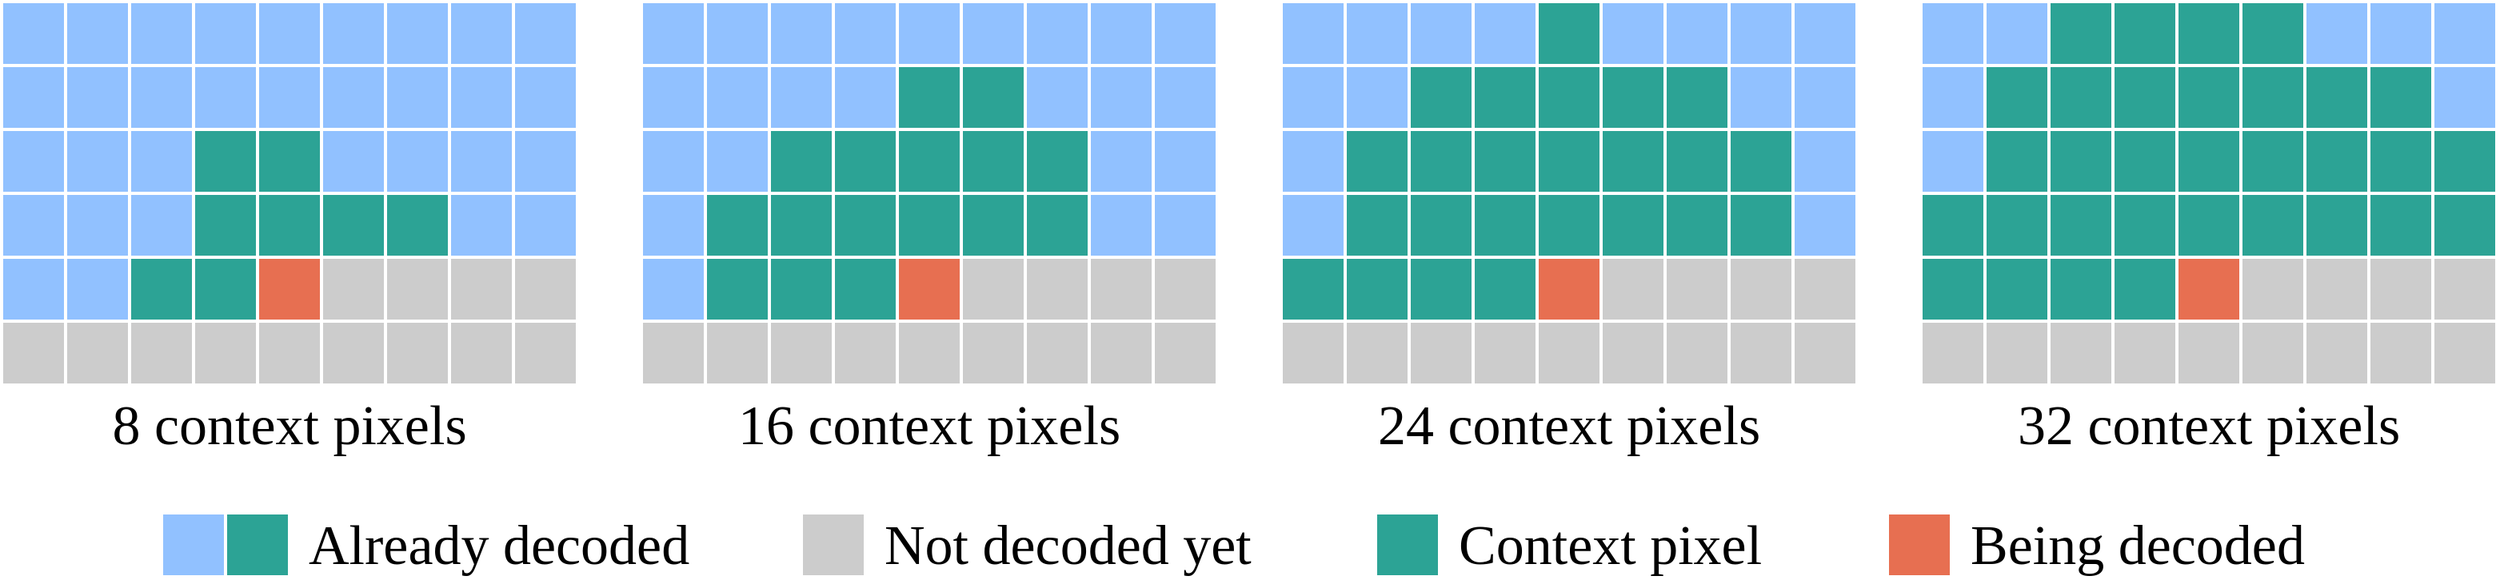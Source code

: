 <mxfile version="22.1.16" type="device">
  <diagram name="Page-1" id="UEZZuyesuc4-tGxujjOX">
    <mxGraphModel dx="2565" dy="1718" grid="1" gridSize="10" guides="1" tooltips="1" connect="1" arrows="1" fold="1" page="1" pageScale="1" pageWidth="827" pageHeight="1169" math="1" shadow="0">
      <root>
        <mxCell id="0" />
        <mxCell id="1" parent="0" />
        <mxCell id="WittVWpWR6wsNWBmQSTq-1" value="" style="rounded=0;whiteSpace=wrap;html=1;fillColor=#91C1FF;strokeColor=#FFFFFF;strokeWidth=2;" vertex="1" parent="1">
          <mxGeometry x="360" y="280" width="40" height="40" as="geometry" />
        </mxCell>
        <mxCell id="WittVWpWR6wsNWBmQSTq-3" value="" style="rounded=0;whiteSpace=wrap;html=1;fillColor=#91C1FF;strokeColor=#FFFFFF;strokeWidth=2;" vertex="1" parent="1">
          <mxGeometry x="400" y="280" width="40" height="40" as="geometry" />
        </mxCell>
        <mxCell id="WittVWpWR6wsNWBmQSTq-4" value="" style="rounded=0;whiteSpace=wrap;html=1;fillColor=#91C1FF;strokeColor=#FFFFFF;strokeWidth=2;" vertex="1" parent="1">
          <mxGeometry x="440" y="280" width="40" height="40" as="geometry" />
        </mxCell>
        <mxCell id="WittVWpWR6wsNWBmQSTq-5" value="" style="rounded=0;whiteSpace=wrap;html=1;fillColor=#91C1FF;strokeColor=#FFFFFF;strokeWidth=2;" vertex="1" parent="1">
          <mxGeometry x="480" y="280" width="40" height="40" as="geometry" />
        </mxCell>
        <mxCell id="WittVWpWR6wsNWBmQSTq-6" value="" style="rounded=0;whiteSpace=wrap;html=1;fillColor=#91C1FF;strokeColor=#FFFFFF;strokeWidth=2;" vertex="1" parent="1">
          <mxGeometry x="520" y="280" width="40" height="40" as="geometry" />
        </mxCell>
        <mxCell id="WittVWpWR6wsNWBmQSTq-7" value="" style="rounded=0;whiteSpace=wrap;html=1;fillColor=#91C1FF;strokeColor=#FFFFFF;strokeWidth=2;" vertex="1" parent="1">
          <mxGeometry x="560" y="280" width="40" height="40" as="geometry" />
        </mxCell>
        <mxCell id="WittVWpWR6wsNWBmQSTq-8" value="" style="rounded=0;whiteSpace=wrap;html=1;fillColor=#91C1FF;strokeColor=#FFFFFF;strokeWidth=2;" vertex="1" parent="1">
          <mxGeometry x="600" y="280" width="40" height="40" as="geometry" />
        </mxCell>
        <mxCell id="WittVWpWR6wsNWBmQSTq-9" value="" style="rounded=0;whiteSpace=wrap;html=1;fillColor=#91C1FF;strokeColor=#FFFFFF;strokeWidth=2;" vertex="1" parent="1">
          <mxGeometry x="640" y="280" width="40" height="40" as="geometry" />
        </mxCell>
        <mxCell id="WittVWpWR6wsNWBmQSTq-10" value="" style="rounded=0;whiteSpace=wrap;html=1;fillColor=#91C1FF;strokeColor=#FFFFFF;strokeWidth=2;" vertex="1" parent="1">
          <mxGeometry x="680" y="280" width="40" height="40" as="geometry" />
        </mxCell>
        <mxCell id="WittVWpWR6wsNWBmQSTq-11" value="" style="rounded=0;whiteSpace=wrap;html=1;fillColor=#91C1FF;strokeColor=#FFFFFF;strokeWidth=2;" vertex="1" parent="1">
          <mxGeometry x="360" y="320" width="40" height="40" as="geometry" />
        </mxCell>
        <mxCell id="WittVWpWR6wsNWBmQSTq-12" value="" style="rounded=0;whiteSpace=wrap;html=1;fillColor=#91C1FF;strokeColor=#FFFFFF;strokeWidth=2;" vertex="1" parent="1">
          <mxGeometry x="400" y="320" width="40" height="40" as="geometry" />
        </mxCell>
        <mxCell id="WittVWpWR6wsNWBmQSTq-13" value="" style="rounded=0;whiteSpace=wrap;html=1;fillColor=#91C1FF;strokeColor=#FFFFFF;strokeWidth=2;" vertex="1" parent="1">
          <mxGeometry x="440" y="320" width="40" height="40" as="geometry" />
        </mxCell>
        <mxCell id="WittVWpWR6wsNWBmQSTq-14" value="" style="rounded=0;whiteSpace=wrap;html=1;fillColor=#91C1FF;strokeColor=#FFFFFF;strokeWidth=2;" vertex="1" parent="1">
          <mxGeometry x="480" y="320" width="40" height="40" as="geometry" />
        </mxCell>
        <mxCell id="WittVWpWR6wsNWBmQSTq-15" value="" style="rounded=0;whiteSpace=wrap;html=1;fillColor=#91C1FF;strokeColor=#FFFFFF;strokeWidth=2;" vertex="1" parent="1">
          <mxGeometry x="520" y="320" width="40" height="40" as="geometry" />
        </mxCell>
        <mxCell id="WittVWpWR6wsNWBmQSTq-16" value="" style="rounded=0;whiteSpace=wrap;html=1;fillColor=#91C1FF;strokeColor=#FFFFFF;strokeWidth=2;" vertex="1" parent="1">
          <mxGeometry x="560" y="320" width="40" height="40" as="geometry" />
        </mxCell>
        <mxCell id="WittVWpWR6wsNWBmQSTq-17" value="" style="rounded=0;whiteSpace=wrap;html=1;fillColor=#91C1FF;strokeColor=#FFFFFF;strokeWidth=2;" vertex="1" parent="1">
          <mxGeometry x="600" y="320" width="40" height="40" as="geometry" />
        </mxCell>
        <mxCell id="WittVWpWR6wsNWBmQSTq-18" value="" style="rounded=0;whiteSpace=wrap;html=1;fillColor=#91C1FF;strokeColor=#FFFFFF;strokeWidth=2;" vertex="1" parent="1">
          <mxGeometry x="640" y="320" width="40" height="40" as="geometry" />
        </mxCell>
        <mxCell id="WittVWpWR6wsNWBmQSTq-19" value="" style="rounded=0;whiteSpace=wrap;html=1;fillColor=#91C1FF;strokeColor=#FFFFFF;strokeWidth=2;" vertex="1" parent="1">
          <mxGeometry x="680" y="320" width="40" height="40" as="geometry" />
        </mxCell>
        <mxCell id="WittVWpWR6wsNWBmQSTq-20" value="" style="rounded=0;whiteSpace=wrap;html=1;fillColor=#91C1FF;strokeColor=#FFFFFF;strokeWidth=2;" vertex="1" parent="1">
          <mxGeometry x="360" y="360" width="40" height="40" as="geometry" />
        </mxCell>
        <mxCell id="WittVWpWR6wsNWBmQSTq-21" value="" style="rounded=0;whiteSpace=wrap;html=1;fillColor=#91C1FF;strokeColor=#FFFFFF;strokeWidth=2;" vertex="1" parent="1">
          <mxGeometry x="400" y="360" width="40" height="40" as="geometry" />
        </mxCell>
        <mxCell id="WittVWpWR6wsNWBmQSTq-22" value="" style="rounded=0;whiteSpace=wrap;html=1;fillColor=#91C1FF;strokeColor=#FFFFFF;strokeWidth=2;" vertex="1" parent="1">
          <mxGeometry x="440" y="360" width="40" height="40" as="geometry" />
        </mxCell>
        <mxCell id="WittVWpWR6wsNWBmQSTq-23" value="" style="rounded=0;whiteSpace=wrap;html=1;fillColor=#2CA395;strokeColor=#FFFFFF;strokeWidth=2;" vertex="1" parent="1">
          <mxGeometry x="480" y="360" width="40" height="40" as="geometry" />
        </mxCell>
        <mxCell id="WittVWpWR6wsNWBmQSTq-24" value="" style="rounded=0;whiteSpace=wrap;html=1;fillColor=#2CA395;strokeColor=#FFFFFF;strokeWidth=2;" vertex="1" parent="1">
          <mxGeometry x="520" y="360" width="40" height="40" as="geometry" />
        </mxCell>
        <mxCell id="WittVWpWR6wsNWBmQSTq-25" value="" style="rounded=0;whiteSpace=wrap;html=1;fillColor=#91C1FF;strokeColor=#FFFFFF;strokeWidth=2;" vertex="1" parent="1">
          <mxGeometry x="560" y="360" width="40" height="40" as="geometry" />
        </mxCell>
        <mxCell id="WittVWpWR6wsNWBmQSTq-26" value="" style="rounded=0;whiteSpace=wrap;html=1;fillColor=#91C1FF;strokeColor=#FFFFFF;strokeWidth=2;" vertex="1" parent="1">
          <mxGeometry x="600" y="360" width="40" height="40" as="geometry" />
        </mxCell>
        <mxCell id="WittVWpWR6wsNWBmQSTq-27" value="" style="rounded=0;whiteSpace=wrap;html=1;fillColor=#91C1FF;strokeColor=#FFFFFF;strokeWidth=2;" vertex="1" parent="1">
          <mxGeometry x="640" y="360" width="40" height="40" as="geometry" />
        </mxCell>
        <mxCell id="WittVWpWR6wsNWBmQSTq-28" value="" style="rounded=0;whiteSpace=wrap;html=1;fillColor=#91C1FF;strokeColor=#FFFFFF;strokeWidth=2;" vertex="1" parent="1">
          <mxGeometry x="680" y="360" width="40" height="40" as="geometry" />
        </mxCell>
        <mxCell id="WittVWpWR6wsNWBmQSTq-29" value="" style="rounded=0;whiteSpace=wrap;html=1;fillColor=#91C1FF;strokeColor=#FFFFFF;strokeWidth=2;" vertex="1" parent="1">
          <mxGeometry x="360" y="400" width="40" height="40" as="geometry" />
        </mxCell>
        <mxCell id="WittVWpWR6wsNWBmQSTq-30" value="" style="rounded=0;whiteSpace=wrap;html=1;fillColor=#91C1FF;strokeColor=#FFFFFF;strokeWidth=2;" vertex="1" parent="1">
          <mxGeometry x="400" y="400" width="40" height="40" as="geometry" />
        </mxCell>
        <mxCell id="WittVWpWR6wsNWBmQSTq-31" value="" style="rounded=0;whiteSpace=wrap;html=1;fillColor=#91C1FF;strokeColor=#FFFFFF;strokeWidth=2;" vertex="1" parent="1">
          <mxGeometry x="440" y="400" width="40" height="40" as="geometry" />
        </mxCell>
        <mxCell id="WittVWpWR6wsNWBmQSTq-32" value="" style="rounded=0;whiteSpace=wrap;html=1;fillColor=#2CA395;strokeColor=#FFFFFF;strokeWidth=2;" vertex="1" parent="1">
          <mxGeometry x="480" y="400" width="40" height="40" as="geometry" />
        </mxCell>
        <mxCell id="WittVWpWR6wsNWBmQSTq-33" value="" style="rounded=0;whiteSpace=wrap;html=1;fillColor=#2CA395;strokeColor=#FFFFFF;strokeWidth=2;" vertex="1" parent="1">
          <mxGeometry x="520" y="400" width="40" height="40" as="geometry" />
        </mxCell>
        <mxCell id="WittVWpWR6wsNWBmQSTq-34" value="" style="rounded=0;whiteSpace=wrap;html=1;fillColor=#2CA395;strokeColor=#FFFFFF;strokeWidth=2;" vertex="1" parent="1">
          <mxGeometry x="560" y="400" width="40" height="40" as="geometry" />
        </mxCell>
        <mxCell id="WittVWpWR6wsNWBmQSTq-35" value="" style="rounded=0;whiteSpace=wrap;html=1;fillColor=#2CA395;strokeColor=#FFFFFF;strokeWidth=2;" vertex="1" parent="1">
          <mxGeometry x="600" y="400" width="40" height="40" as="geometry" />
        </mxCell>
        <mxCell id="WittVWpWR6wsNWBmQSTq-36" value="" style="rounded=0;whiteSpace=wrap;html=1;fillColor=#91C1FF;strokeColor=#FFFFFF;strokeWidth=2;" vertex="1" parent="1">
          <mxGeometry x="640" y="400" width="40" height="40" as="geometry" />
        </mxCell>
        <mxCell id="WittVWpWR6wsNWBmQSTq-37" value="" style="rounded=0;whiteSpace=wrap;html=1;fillColor=#91C1FF;strokeColor=#FFFFFF;strokeWidth=2;" vertex="1" parent="1">
          <mxGeometry x="680" y="400" width="40" height="40" as="geometry" />
        </mxCell>
        <mxCell id="WittVWpWR6wsNWBmQSTq-38" value="" style="rounded=0;whiteSpace=wrap;html=1;fillColor=#91C1FF;strokeColor=#FFFFFF;strokeWidth=2;" vertex="1" parent="1">
          <mxGeometry x="360" y="440" width="40" height="40" as="geometry" />
        </mxCell>
        <mxCell id="WittVWpWR6wsNWBmQSTq-39" value="" style="rounded=0;whiteSpace=wrap;html=1;fillColor=#91C1FF;strokeColor=#FFFFFF;strokeWidth=2;" vertex="1" parent="1">
          <mxGeometry x="400" y="440" width="40" height="40" as="geometry" />
        </mxCell>
        <mxCell id="WittVWpWR6wsNWBmQSTq-40" value="" style="rounded=0;whiteSpace=wrap;html=1;fillColor=#2CA395;strokeColor=#FFFFFF;strokeWidth=2;" vertex="1" parent="1">
          <mxGeometry x="440" y="440" width="40" height="40" as="geometry" />
        </mxCell>
        <mxCell id="WittVWpWR6wsNWBmQSTq-41" value="" style="rounded=0;whiteSpace=wrap;html=1;fillColor=#2CA395;strokeColor=#FFFFFF;strokeWidth=2;" vertex="1" parent="1">
          <mxGeometry x="480" y="440" width="40" height="40" as="geometry" />
        </mxCell>
        <mxCell id="WittVWpWR6wsNWBmQSTq-42" value="" style="rounded=0;whiteSpace=wrap;html=1;fillColor=#E76F51;strokeColor=#FFFFFF;strokeWidth=2;" vertex="1" parent="1">
          <mxGeometry x="520" y="440" width="40" height="40" as="geometry" />
        </mxCell>
        <mxCell id="WittVWpWR6wsNWBmQSTq-43" value="" style="rounded=0;whiteSpace=wrap;html=1;fillColor=#CCCCCC;strokeColor=#FFFFFF;strokeWidth=2;" vertex="1" parent="1">
          <mxGeometry x="560" y="440" width="40" height="40" as="geometry" />
        </mxCell>
        <mxCell id="WittVWpWR6wsNWBmQSTq-44" value="" style="rounded=0;whiteSpace=wrap;html=1;fillColor=#CCCCCC;strokeColor=#FFFFFF;strokeWidth=2;" vertex="1" parent="1">
          <mxGeometry x="600" y="440" width="40" height="40" as="geometry" />
        </mxCell>
        <mxCell id="WittVWpWR6wsNWBmQSTq-45" value="" style="rounded=0;whiteSpace=wrap;html=1;fillColor=#CCCCCC;strokeColor=#FFFFFF;strokeWidth=2;" vertex="1" parent="1">
          <mxGeometry x="640" y="440" width="40" height="40" as="geometry" />
        </mxCell>
        <mxCell id="WittVWpWR6wsNWBmQSTq-46" value="" style="rounded=0;whiteSpace=wrap;html=1;fillColor=#CCCCCC;strokeColor=#FFFFFF;strokeWidth=2;" vertex="1" parent="1">
          <mxGeometry x="680" y="440" width="40" height="40" as="geometry" />
        </mxCell>
        <mxCell id="WittVWpWR6wsNWBmQSTq-47" value="" style="rounded=0;whiteSpace=wrap;html=1;fillColor=#CCCCCC;strokeColor=#FFFFFF;strokeWidth=2;" vertex="1" parent="1">
          <mxGeometry x="360" y="480" width="40" height="40" as="geometry" />
        </mxCell>
        <mxCell id="WittVWpWR6wsNWBmQSTq-48" value="" style="rounded=0;whiteSpace=wrap;html=1;fillColor=#CCCCCC;strokeColor=#FFFFFF;strokeWidth=2;" vertex="1" parent="1">
          <mxGeometry x="400" y="480" width="40" height="40" as="geometry" />
        </mxCell>
        <mxCell id="WittVWpWR6wsNWBmQSTq-49" value="" style="rounded=0;whiteSpace=wrap;html=1;fillColor=#CCCCCC;strokeColor=#FFFFFF;strokeWidth=2;" vertex="1" parent="1">
          <mxGeometry x="440" y="480" width="40" height="40" as="geometry" />
        </mxCell>
        <mxCell id="WittVWpWR6wsNWBmQSTq-50" value="" style="rounded=0;whiteSpace=wrap;html=1;fillColor=#CCCCCC;strokeColor=#FFFFFF;strokeWidth=2;" vertex="1" parent="1">
          <mxGeometry x="480" y="480" width="40" height="40" as="geometry" />
        </mxCell>
        <mxCell id="WittVWpWR6wsNWBmQSTq-51" value="" style="rounded=0;whiteSpace=wrap;html=1;fillColor=#CCCCCC;strokeColor=#FFFFFF;strokeWidth=2;" vertex="1" parent="1">
          <mxGeometry x="520" y="480" width="40" height="40" as="geometry" />
        </mxCell>
        <mxCell id="WittVWpWR6wsNWBmQSTq-52" value="" style="rounded=0;whiteSpace=wrap;html=1;fillColor=#CCCCCC;strokeColor=#FFFFFF;strokeWidth=2;" vertex="1" parent="1">
          <mxGeometry x="560" y="480" width="40" height="40" as="geometry" />
        </mxCell>
        <mxCell id="WittVWpWR6wsNWBmQSTq-53" value="" style="rounded=0;whiteSpace=wrap;html=1;fillColor=#CCCCCC;strokeColor=#FFFFFF;strokeWidth=2;" vertex="1" parent="1">
          <mxGeometry x="600" y="480" width="40" height="40" as="geometry" />
        </mxCell>
        <mxCell id="WittVWpWR6wsNWBmQSTq-54" value="" style="rounded=0;whiteSpace=wrap;html=1;fillColor=#CCCCCC;strokeColor=#FFFFFF;strokeWidth=2;" vertex="1" parent="1">
          <mxGeometry x="640" y="480" width="40" height="40" as="geometry" />
        </mxCell>
        <mxCell id="WittVWpWR6wsNWBmQSTq-55" value="" style="rounded=0;whiteSpace=wrap;html=1;fillColor=#CCCCCC;strokeColor=#FFFFFF;strokeWidth=2;" vertex="1" parent="1">
          <mxGeometry x="680" y="480" width="40" height="40" as="geometry" />
        </mxCell>
        <mxCell id="WittVWpWR6wsNWBmQSTq-83" value="" style="rounded=0;whiteSpace=wrap;html=1;fillColor=#91C1FF;strokeColor=#FFFFFF;strokeWidth=2;" vertex="1" parent="1">
          <mxGeometry x="760" y="280" width="40" height="40" as="geometry" />
        </mxCell>
        <mxCell id="WittVWpWR6wsNWBmQSTq-84" value="" style="rounded=0;whiteSpace=wrap;html=1;fillColor=#91C1FF;strokeColor=#FFFFFF;strokeWidth=2;" vertex="1" parent="1">
          <mxGeometry x="800" y="280" width="40" height="40" as="geometry" />
        </mxCell>
        <mxCell id="WittVWpWR6wsNWBmQSTq-85" value="" style="rounded=0;whiteSpace=wrap;html=1;fillColor=#91C1FF;strokeColor=#FFFFFF;strokeWidth=2;" vertex="1" parent="1">
          <mxGeometry x="840" y="280" width="40" height="40" as="geometry" />
        </mxCell>
        <mxCell id="WittVWpWR6wsNWBmQSTq-86" value="" style="rounded=0;whiteSpace=wrap;html=1;fillColor=#91C1FF;strokeColor=#FFFFFF;strokeWidth=2;" vertex="1" parent="1">
          <mxGeometry x="880" y="280" width="40" height="40" as="geometry" />
        </mxCell>
        <mxCell id="WittVWpWR6wsNWBmQSTq-87" value="" style="rounded=0;whiteSpace=wrap;html=1;fillColor=#91C1FF;strokeColor=#FFFFFF;strokeWidth=2;" vertex="1" parent="1">
          <mxGeometry x="920" y="280" width="40" height="40" as="geometry" />
        </mxCell>
        <mxCell id="WittVWpWR6wsNWBmQSTq-88" value="" style="rounded=0;whiteSpace=wrap;html=1;fillColor=#91C1FF;strokeColor=#FFFFFF;strokeWidth=2;" vertex="1" parent="1">
          <mxGeometry x="960" y="280" width="40" height="40" as="geometry" />
        </mxCell>
        <mxCell id="WittVWpWR6wsNWBmQSTq-89" value="" style="rounded=0;whiteSpace=wrap;html=1;fillColor=#91C1FF;strokeColor=#FFFFFF;strokeWidth=2;" vertex="1" parent="1">
          <mxGeometry x="1000" y="280" width="40" height="40" as="geometry" />
        </mxCell>
        <mxCell id="WittVWpWR6wsNWBmQSTq-90" value="" style="rounded=0;whiteSpace=wrap;html=1;fillColor=#91C1FF;strokeColor=#FFFFFF;strokeWidth=2;" vertex="1" parent="1">
          <mxGeometry x="1040" y="280" width="40" height="40" as="geometry" />
        </mxCell>
        <mxCell id="WittVWpWR6wsNWBmQSTq-91" value="" style="rounded=0;whiteSpace=wrap;html=1;fillColor=#91C1FF;strokeColor=#FFFFFF;strokeWidth=2;" vertex="1" parent="1">
          <mxGeometry x="1080" y="280" width="40" height="40" as="geometry" />
        </mxCell>
        <mxCell id="WittVWpWR6wsNWBmQSTq-92" value="" style="rounded=0;whiteSpace=wrap;html=1;fillColor=#91C1FF;strokeColor=#FFFFFF;strokeWidth=2;" vertex="1" parent="1">
          <mxGeometry x="760" y="320" width="40" height="40" as="geometry" />
        </mxCell>
        <mxCell id="WittVWpWR6wsNWBmQSTq-93" value="" style="rounded=0;whiteSpace=wrap;html=1;fillColor=#91C1FF;strokeColor=#FFFFFF;strokeWidth=2;" vertex="1" parent="1">
          <mxGeometry x="800" y="320" width="40" height="40" as="geometry" />
        </mxCell>
        <mxCell id="WittVWpWR6wsNWBmQSTq-94" value="" style="rounded=0;whiteSpace=wrap;html=1;fillColor=#91C1FF;strokeColor=#FFFFFF;strokeWidth=2;" vertex="1" parent="1">
          <mxGeometry x="840" y="320" width="40" height="40" as="geometry" />
        </mxCell>
        <mxCell id="WittVWpWR6wsNWBmQSTq-95" value="" style="rounded=0;whiteSpace=wrap;html=1;fillColor=#91C1FF;strokeColor=#FFFFFF;strokeWidth=2;" vertex="1" parent="1">
          <mxGeometry x="880" y="320" width="40" height="40" as="geometry" />
        </mxCell>
        <mxCell id="WittVWpWR6wsNWBmQSTq-96" value="" style="rounded=0;whiteSpace=wrap;html=1;fillColor=#2CA395;strokeColor=#FFFFFF;strokeWidth=2;" vertex="1" parent="1">
          <mxGeometry x="920" y="320" width="40" height="40" as="geometry" />
        </mxCell>
        <mxCell id="WittVWpWR6wsNWBmQSTq-97" value="" style="rounded=0;whiteSpace=wrap;html=1;fillColor=#2CA395;strokeColor=#FFFFFF;strokeWidth=2;" vertex="1" parent="1">
          <mxGeometry x="960" y="320" width="40" height="40" as="geometry" />
        </mxCell>
        <mxCell id="WittVWpWR6wsNWBmQSTq-98" value="" style="rounded=0;whiteSpace=wrap;html=1;fillColor=#91C1FF;strokeColor=#FFFFFF;strokeWidth=2;" vertex="1" parent="1">
          <mxGeometry x="1000" y="320" width="40" height="40" as="geometry" />
        </mxCell>
        <mxCell id="WittVWpWR6wsNWBmQSTq-99" value="" style="rounded=0;whiteSpace=wrap;html=1;fillColor=#91C1FF;strokeColor=#FFFFFF;strokeWidth=2;" vertex="1" parent="1">
          <mxGeometry x="1040" y="320" width="40" height="40" as="geometry" />
        </mxCell>
        <mxCell id="WittVWpWR6wsNWBmQSTq-100" value="" style="rounded=0;whiteSpace=wrap;html=1;fillColor=#91C1FF;strokeColor=#FFFFFF;strokeWidth=2;" vertex="1" parent="1">
          <mxGeometry x="1080" y="320" width="40" height="40" as="geometry" />
        </mxCell>
        <mxCell id="WittVWpWR6wsNWBmQSTq-101" value="" style="rounded=0;whiteSpace=wrap;html=1;fillColor=#91C1FF;strokeColor=#FFFFFF;strokeWidth=2;" vertex="1" parent="1">
          <mxGeometry x="760" y="360" width="40" height="40" as="geometry" />
        </mxCell>
        <mxCell id="WittVWpWR6wsNWBmQSTq-102" value="" style="rounded=0;whiteSpace=wrap;html=1;fillColor=#91C1FF;strokeColor=#FFFFFF;strokeWidth=2;" vertex="1" parent="1">
          <mxGeometry x="800" y="360" width="40" height="40" as="geometry" />
        </mxCell>
        <mxCell id="WittVWpWR6wsNWBmQSTq-103" value="" style="rounded=0;whiteSpace=wrap;html=1;fillColor=#2CA395;strokeColor=#FFFFFF;strokeWidth=2;" vertex="1" parent="1">
          <mxGeometry x="840" y="360" width="40" height="40" as="geometry" />
        </mxCell>
        <mxCell id="WittVWpWR6wsNWBmQSTq-104" value="" style="rounded=0;whiteSpace=wrap;html=1;fillColor=#2CA395;strokeColor=#FFFFFF;strokeWidth=2;" vertex="1" parent="1">
          <mxGeometry x="880" y="360" width="40" height="40" as="geometry" />
        </mxCell>
        <mxCell id="WittVWpWR6wsNWBmQSTq-105" value="" style="rounded=0;whiteSpace=wrap;html=1;fillColor=#2CA395;strokeColor=#FFFFFF;strokeWidth=2;" vertex="1" parent="1">
          <mxGeometry x="920" y="360" width="40" height="40" as="geometry" />
        </mxCell>
        <mxCell id="WittVWpWR6wsNWBmQSTq-106" value="" style="rounded=0;whiteSpace=wrap;html=1;fillColor=#2CA395;strokeColor=#FFFFFF;strokeWidth=2;" vertex="1" parent="1">
          <mxGeometry x="960" y="360" width="40" height="40" as="geometry" />
        </mxCell>
        <mxCell id="WittVWpWR6wsNWBmQSTq-107" value="" style="rounded=0;whiteSpace=wrap;html=1;fillColor=#2CA395;strokeColor=#FFFFFF;strokeWidth=2;" vertex="1" parent="1">
          <mxGeometry x="1000" y="360" width="40" height="40" as="geometry" />
        </mxCell>
        <mxCell id="WittVWpWR6wsNWBmQSTq-108" value="" style="rounded=0;whiteSpace=wrap;html=1;fillColor=#91C1FF;strokeColor=#FFFFFF;strokeWidth=2;" vertex="1" parent="1">
          <mxGeometry x="1040" y="360" width="40" height="40" as="geometry" />
        </mxCell>
        <mxCell id="WittVWpWR6wsNWBmQSTq-109" value="" style="rounded=0;whiteSpace=wrap;html=1;fillColor=#91C1FF;strokeColor=#FFFFFF;strokeWidth=2;" vertex="1" parent="1">
          <mxGeometry x="1080" y="360" width="40" height="40" as="geometry" />
        </mxCell>
        <mxCell id="WittVWpWR6wsNWBmQSTq-110" value="" style="rounded=0;whiteSpace=wrap;html=1;fillColor=#91C1FF;strokeColor=#FFFFFF;strokeWidth=2;" vertex="1" parent="1">
          <mxGeometry x="760" y="400" width="40" height="40" as="geometry" />
        </mxCell>
        <mxCell id="WittVWpWR6wsNWBmQSTq-111" value="" style="rounded=0;whiteSpace=wrap;html=1;fillColor=#2CA395;strokeColor=#FFFFFF;strokeWidth=2;" vertex="1" parent="1">
          <mxGeometry x="800" y="400" width="40" height="40" as="geometry" />
        </mxCell>
        <mxCell id="WittVWpWR6wsNWBmQSTq-112" value="" style="rounded=0;whiteSpace=wrap;html=1;fillColor=#2CA395;strokeColor=#FFFFFF;strokeWidth=2;" vertex="1" parent="1">
          <mxGeometry x="840" y="400" width="40" height="40" as="geometry" />
        </mxCell>
        <mxCell id="WittVWpWR6wsNWBmQSTq-113" value="" style="rounded=0;whiteSpace=wrap;html=1;fillColor=#2CA395;strokeColor=#FFFFFF;strokeWidth=2;" vertex="1" parent="1">
          <mxGeometry x="880" y="400" width="40" height="40" as="geometry" />
        </mxCell>
        <mxCell id="WittVWpWR6wsNWBmQSTq-114" value="" style="rounded=0;whiteSpace=wrap;html=1;fillColor=#2CA395;strokeColor=#FFFFFF;strokeWidth=2;" vertex="1" parent="1">
          <mxGeometry x="920" y="400" width="40" height="40" as="geometry" />
        </mxCell>
        <mxCell id="WittVWpWR6wsNWBmQSTq-115" value="" style="rounded=0;whiteSpace=wrap;html=1;fillColor=#2CA395;strokeColor=#FFFFFF;strokeWidth=2;" vertex="1" parent="1">
          <mxGeometry x="960" y="400" width="40" height="40" as="geometry" />
        </mxCell>
        <mxCell id="WittVWpWR6wsNWBmQSTq-116" value="" style="rounded=0;whiteSpace=wrap;html=1;fillColor=#2CA395;strokeColor=#FFFFFF;strokeWidth=2;" vertex="1" parent="1">
          <mxGeometry x="1000" y="400" width="40" height="40" as="geometry" />
        </mxCell>
        <mxCell id="WittVWpWR6wsNWBmQSTq-117" value="" style="rounded=0;whiteSpace=wrap;html=1;fillColor=#91C1FF;strokeColor=#FFFFFF;strokeWidth=2;" vertex="1" parent="1">
          <mxGeometry x="1040" y="400" width="40" height="40" as="geometry" />
        </mxCell>
        <mxCell id="WittVWpWR6wsNWBmQSTq-118" value="" style="rounded=0;whiteSpace=wrap;html=1;fillColor=#91C1FF;strokeColor=#FFFFFF;strokeWidth=2;" vertex="1" parent="1">
          <mxGeometry x="1080" y="400" width="40" height="40" as="geometry" />
        </mxCell>
        <mxCell id="WittVWpWR6wsNWBmQSTq-119" value="" style="rounded=0;whiteSpace=wrap;html=1;fillColor=#91C1FF;strokeColor=#FFFFFF;strokeWidth=2;" vertex="1" parent="1">
          <mxGeometry x="760" y="440" width="40" height="40" as="geometry" />
        </mxCell>
        <mxCell id="WittVWpWR6wsNWBmQSTq-120" value="" style="rounded=0;whiteSpace=wrap;html=1;fillColor=#2CA395;strokeColor=#FFFFFF;strokeWidth=2;" vertex="1" parent="1">
          <mxGeometry x="800" y="440" width="40" height="40" as="geometry" />
        </mxCell>
        <mxCell id="WittVWpWR6wsNWBmQSTq-121" value="" style="rounded=0;whiteSpace=wrap;html=1;fillColor=#2CA395;strokeColor=#FFFFFF;strokeWidth=2;" vertex="1" parent="1">
          <mxGeometry x="840" y="440" width="40" height="40" as="geometry" />
        </mxCell>
        <mxCell id="WittVWpWR6wsNWBmQSTq-122" value="" style="rounded=0;whiteSpace=wrap;html=1;fillColor=#2CA395;strokeColor=#FFFFFF;strokeWidth=2;" vertex="1" parent="1">
          <mxGeometry x="880" y="440" width="40" height="40" as="geometry" />
        </mxCell>
        <mxCell id="WittVWpWR6wsNWBmQSTq-123" value="" style="rounded=0;whiteSpace=wrap;html=1;fillColor=#E76F51;strokeColor=#FFFFFF;strokeWidth=2;" vertex="1" parent="1">
          <mxGeometry x="920" y="440" width="40" height="40" as="geometry" />
        </mxCell>
        <mxCell id="WittVWpWR6wsNWBmQSTq-124" value="" style="rounded=0;whiteSpace=wrap;html=1;fillColor=#CCCCCC;strokeColor=#FFFFFF;strokeWidth=2;" vertex="1" parent="1">
          <mxGeometry x="960" y="440" width="40" height="40" as="geometry" />
        </mxCell>
        <mxCell id="WittVWpWR6wsNWBmQSTq-125" value="" style="rounded=0;whiteSpace=wrap;html=1;fillColor=#CCCCCC;strokeColor=#FFFFFF;strokeWidth=2;" vertex="1" parent="1">
          <mxGeometry x="1000" y="440" width="40" height="40" as="geometry" />
        </mxCell>
        <mxCell id="WittVWpWR6wsNWBmQSTq-126" value="" style="rounded=0;whiteSpace=wrap;html=1;fillColor=#CCCCCC;strokeColor=#FFFFFF;strokeWidth=2;" vertex="1" parent="1">
          <mxGeometry x="1040" y="440" width="40" height="40" as="geometry" />
        </mxCell>
        <mxCell id="WittVWpWR6wsNWBmQSTq-127" value="" style="rounded=0;whiteSpace=wrap;html=1;fillColor=#CCCCCC;strokeColor=#FFFFFF;strokeWidth=2;" vertex="1" parent="1">
          <mxGeometry x="1080" y="440" width="40" height="40" as="geometry" />
        </mxCell>
        <mxCell id="WittVWpWR6wsNWBmQSTq-128" value="" style="rounded=0;whiteSpace=wrap;html=1;fillColor=#CCCCCC;strokeColor=#FFFFFF;strokeWidth=2;" vertex="1" parent="1">
          <mxGeometry x="760" y="480" width="40" height="40" as="geometry" />
        </mxCell>
        <mxCell id="WittVWpWR6wsNWBmQSTq-129" value="" style="rounded=0;whiteSpace=wrap;html=1;fillColor=#CCCCCC;strokeColor=#FFFFFF;strokeWidth=2;" vertex="1" parent="1">
          <mxGeometry x="800" y="480" width="40" height="40" as="geometry" />
        </mxCell>
        <mxCell id="WittVWpWR6wsNWBmQSTq-130" value="" style="rounded=0;whiteSpace=wrap;html=1;fillColor=#CCCCCC;strokeColor=#FFFFFF;strokeWidth=2;" vertex="1" parent="1">
          <mxGeometry x="840" y="480" width="40" height="40" as="geometry" />
        </mxCell>
        <mxCell id="WittVWpWR6wsNWBmQSTq-131" value="" style="rounded=0;whiteSpace=wrap;html=1;fillColor=#CCCCCC;strokeColor=#FFFFFF;strokeWidth=2;" vertex="1" parent="1">
          <mxGeometry x="880" y="480" width="40" height="40" as="geometry" />
        </mxCell>
        <mxCell id="WittVWpWR6wsNWBmQSTq-132" value="" style="rounded=0;whiteSpace=wrap;html=1;fillColor=#CCCCCC;strokeColor=#FFFFFF;strokeWidth=2;" vertex="1" parent="1">
          <mxGeometry x="920" y="480" width="40" height="40" as="geometry" />
        </mxCell>
        <mxCell id="WittVWpWR6wsNWBmQSTq-133" value="" style="rounded=0;whiteSpace=wrap;html=1;fillColor=#CCCCCC;strokeColor=#FFFFFF;strokeWidth=2;" vertex="1" parent="1">
          <mxGeometry x="960" y="480" width="40" height="40" as="geometry" />
        </mxCell>
        <mxCell id="WittVWpWR6wsNWBmQSTq-134" value="" style="rounded=0;whiteSpace=wrap;html=1;fillColor=#CCCCCC;strokeColor=#FFFFFF;strokeWidth=2;" vertex="1" parent="1">
          <mxGeometry x="1000" y="480" width="40" height="40" as="geometry" />
        </mxCell>
        <mxCell id="WittVWpWR6wsNWBmQSTq-135" value="" style="rounded=0;whiteSpace=wrap;html=1;fillColor=#CCCCCC;strokeColor=#FFFFFF;strokeWidth=2;" vertex="1" parent="1">
          <mxGeometry x="1040" y="480" width="40" height="40" as="geometry" />
        </mxCell>
        <mxCell id="WittVWpWR6wsNWBmQSTq-136" value="" style="rounded=0;whiteSpace=wrap;html=1;fillColor=#CCCCCC;strokeColor=#FFFFFF;strokeWidth=2;" vertex="1" parent="1">
          <mxGeometry x="1080" y="480" width="40" height="40" as="geometry" />
        </mxCell>
        <mxCell id="WittVWpWR6wsNWBmQSTq-137" value="" style="rounded=0;whiteSpace=wrap;html=1;fillColor=#91C1FF;strokeColor=#FFFFFF;strokeWidth=2;" vertex="1" parent="1">
          <mxGeometry x="1160" y="280" width="40" height="40" as="geometry" />
        </mxCell>
        <mxCell id="WittVWpWR6wsNWBmQSTq-138" value="" style="rounded=0;whiteSpace=wrap;html=1;fillColor=#91C1FF;strokeColor=#FFFFFF;strokeWidth=2;" vertex="1" parent="1">
          <mxGeometry x="1200" y="280" width="40" height="40" as="geometry" />
        </mxCell>
        <mxCell id="WittVWpWR6wsNWBmQSTq-139" value="" style="rounded=0;whiteSpace=wrap;html=1;fillColor=#91C1FF;strokeColor=#FFFFFF;strokeWidth=2;" vertex="1" parent="1">
          <mxGeometry x="1240" y="280" width="40" height="40" as="geometry" />
        </mxCell>
        <mxCell id="WittVWpWR6wsNWBmQSTq-140" value="" style="rounded=0;whiteSpace=wrap;html=1;fillColor=#91C1FF;strokeColor=#FFFFFF;strokeWidth=2;" vertex="1" parent="1">
          <mxGeometry x="1280" y="280" width="40" height="40" as="geometry" />
        </mxCell>
        <mxCell id="WittVWpWR6wsNWBmQSTq-141" value="" style="rounded=0;whiteSpace=wrap;html=1;fillColor=#2CA395;strokeColor=#FFFFFF;strokeWidth=2;" vertex="1" parent="1">
          <mxGeometry x="1320" y="280" width="40" height="40" as="geometry" />
        </mxCell>
        <mxCell id="WittVWpWR6wsNWBmQSTq-142" value="" style="rounded=0;whiteSpace=wrap;html=1;fillColor=#91C1FF;strokeColor=#FFFFFF;strokeWidth=2;" vertex="1" parent="1">
          <mxGeometry x="1360" y="280" width="40" height="40" as="geometry" />
        </mxCell>
        <mxCell id="WittVWpWR6wsNWBmQSTq-143" value="" style="rounded=0;whiteSpace=wrap;html=1;fillColor=#91C1FF;strokeColor=#FFFFFF;strokeWidth=2;" vertex="1" parent="1">
          <mxGeometry x="1400" y="280" width="40" height="40" as="geometry" />
        </mxCell>
        <mxCell id="WittVWpWR6wsNWBmQSTq-144" value="" style="rounded=0;whiteSpace=wrap;html=1;fillColor=#91C1FF;strokeColor=#FFFFFF;strokeWidth=2;" vertex="1" parent="1">
          <mxGeometry x="1440" y="280" width="40" height="40" as="geometry" />
        </mxCell>
        <mxCell id="WittVWpWR6wsNWBmQSTq-145" value="" style="rounded=0;whiteSpace=wrap;html=1;fillColor=#91C1FF;strokeColor=#FFFFFF;strokeWidth=2;" vertex="1" parent="1">
          <mxGeometry x="1480" y="280" width="40" height="40" as="geometry" />
        </mxCell>
        <mxCell id="WittVWpWR6wsNWBmQSTq-146" value="" style="rounded=0;whiteSpace=wrap;html=1;fillColor=#91C1FF;strokeColor=#FFFFFF;strokeWidth=2;" vertex="1" parent="1">
          <mxGeometry x="1160" y="320" width="40" height="40" as="geometry" />
        </mxCell>
        <mxCell id="WittVWpWR6wsNWBmQSTq-147" value="" style="rounded=0;whiteSpace=wrap;html=1;fillColor=#91C1FF;strokeColor=#FFFFFF;strokeWidth=2;" vertex="1" parent="1">
          <mxGeometry x="1200" y="320" width="40" height="40" as="geometry" />
        </mxCell>
        <mxCell id="WittVWpWR6wsNWBmQSTq-148" value="" style="rounded=0;whiteSpace=wrap;html=1;fillColor=#2CA395;strokeColor=#FFFFFF;strokeWidth=2;" vertex="1" parent="1">
          <mxGeometry x="1240" y="320" width="40" height="40" as="geometry" />
        </mxCell>
        <mxCell id="WittVWpWR6wsNWBmQSTq-149" value="" style="rounded=0;whiteSpace=wrap;html=1;fillColor=#2CA395;strokeColor=#FFFFFF;strokeWidth=2;" vertex="1" parent="1">
          <mxGeometry x="1280" y="320" width="40" height="40" as="geometry" />
        </mxCell>
        <mxCell id="WittVWpWR6wsNWBmQSTq-150" value="" style="rounded=0;whiteSpace=wrap;html=1;fillColor=#2CA395;strokeColor=#FFFFFF;strokeWidth=2;" vertex="1" parent="1">
          <mxGeometry x="1320" y="320" width="40" height="40" as="geometry" />
        </mxCell>
        <mxCell id="WittVWpWR6wsNWBmQSTq-151" value="" style="rounded=0;whiteSpace=wrap;html=1;fillColor=#2CA395;strokeColor=#FFFFFF;strokeWidth=2;" vertex="1" parent="1">
          <mxGeometry x="1360" y="320" width="40" height="40" as="geometry" />
        </mxCell>
        <mxCell id="WittVWpWR6wsNWBmQSTq-152" value="" style="rounded=0;whiteSpace=wrap;html=1;fillColor=#2CA395;strokeColor=#FFFFFF;strokeWidth=2;" vertex="1" parent="1">
          <mxGeometry x="1400" y="320" width="40" height="40" as="geometry" />
        </mxCell>
        <mxCell id="WittVWpWR6wsNWBmQSTq-153" value="" style="rounded=0;whiteSpace=wrap;html=1;fillColor=#91C1FF;strokeColor=#FFFFFF;strokeWidth=2;" vertex="1" parent="1">
          <mxGeometry x="1440" y="320" width="40" height="40" as="geometry" />
        </mxCell>
        <mxCell id="WittVWpWR6wsNWBmQSTq-154" value="" style="rounded=0;whiteSpace=wrap;html=1;fillColor=#91C1FF;strokeColor=#FFFFFF;strokeWidth=2;" vertex="1" parent="1">
          <mxGeometry x="1480" y="320" width="40" height="40" as="geometry" />
        </mxCell>
        <mxCell id="WittVWpWR6wsNWBmQSTq-155" value="" style="rounded=0;whiteSpace=wrap;html=1;fillColor=#91C1FF;strokeColor=#FFFFFF;strokeWidth=2;" vertex="1" parent="1">
          <mxGeometry x="1160" y="360" width="40" height="40" as="geometry" />
        </mxCell>
        <mxCell id="WittVWpWR6wsNWBmQSTq-156" value="" style="rounded=0;whiteSpace=wrap;html=1;fillColor=#2CA395;strokeColor=#FFFFFF;strokeWidth=2;" vertex="1" parent="1">
          <mxGeometry x="1200" y="360" width="40" height="40" as="geometry" />
        </mxCell>
        <mxCell id="WittVWpWR6wsNWBmQSTq-157" value="" style="rounded=0;whiteSpace=wrap;html=1;fillColor=#2CA395;strokeColor=#FFFFFF;strokeWidth=2;" vertex="1" parent="1">
          <mxGeometry x="1240" y="360" width="40" height="40" as="geometry" />
        </mxCell>
        <mxCell id="WittVWpWR6wsNWBmQSTq-158" value="" style="rounded=0;whiteSpace=wrap;html=1;fillColor=#2CA395;strokeColor=#FFFFFF;strokeWidth=2;" vertex="1" parent="1">
          <mxGeometry x="1280" y="360" width="40" height="40" as="geometry" />
        </mxCell>
        <mxCell id="WittVWpWR6wsNWBmQSTq-159" value="" style="rounded=0;whiteSpace=wrap;html=1;fillColor=#2CA395;strokeColor=#FFFFFF;strokeWidth=2;" vertex="1" parent="1">
          <mxGeometry x="1320" y="360" width="40" height="40" as="geometry" />
        </mxCell>
        <mxCell id="WittVWpWR6wsNWBmQSTq-160" value="" style="rounded=0;whiteSpace=wrap;html=1;fillColor=#2CA395;strokeColor=#FFFFFF;strokeWidth=2;" vertex="1" parent="1">
          <mxGeometry x="1360" y="360" width="40" height="40" as="geometry" />
        </mxCell>
        <mxCell id="WittVWpWR6wsNWBmQSTq-161" value="" style="rounded=0;whiteSpace=wrap;html=1;fillColor=#2CA395;strokeColor=#FFFFFF;strokeWidth=2;" vertex="1" parent="1">
          <mxGeometry x="1400" y="360" width="40" height="40" as="geometry" />
        </mxCell>
        <mxCell id="WittVWpWR6wsNWBmQSTq-162" value="" style="rounded=0;whiteSpace=wrap;html=1;fillColor=#2CA395;strokeColor=#FFFFFF;strokeWidth=2;" vertex="1" parent="1">
          <mxGeometry x="1440" y="360" width="40" height="40" as="geometry" />
        </mxCell>
        <mxCell id="WittVWpWR6wsNWBmQSTq-163" value="" style="rounded=0;whiteSpace=wrap;html=1;fillColor=#91C1FF;strokeColor=#FFFFFF;strokeWidth=2;" vertex="1" parent="1">
          <mxGeometry x="1480" y="360" width="40" height="40" as="geometry" />
        </mxCell>
        <mxCell id="WittVWpWR6wsNWBmQSTq-164" value="" style="rounded=0;whiteSpace=wrap;html=1;fillColor=#91C1FF;strokeColor=#FFFFFF;strokeWidth=2;" vertex="1" parent="1">
          <mxGeometry x="1160" y="400" width="40" height="40" as="geometry" />
        </mxCell>
        <mxCell id="WittVWpWR6wsNWBmQSTq-165" value="" style="rounded=0;whiteSpace=wrap;html=1;fillColor=#2CA395;strokeColor=#FFFFFF;strokeWidth=2;" vertex="1" parent="1">
          <mxGeometry x="1200" y="400" width="40" height="40" as="geometry" />
        </mxCell>
        <mxCell id="WittVWpWR6wsNWBmQSTq-166" value="" style="rounded=0;whiteSpace=wrap;html=1;fillColor=#2CA395;strokeColor=#FFFFFF;strokeWidth=2;" vertex="1" parent="1">
          <mxGeometry x="1240" y="400" width="40" height="40" as="geometry" />
        </mxCell>
        <mxCell id="WittVWpWR6wsNWBmQSTq-167" value="" style="rounded=0;whiteSpace=wrap;html=1;fillColor=#2CA395;strokeColor=#FFFFFF;strokeWidth=2;" vertex="1" parent="1">
          <mxGeometry x="1280" y="400" width="40" height="40" as="geometry" />
        </mxCell>
        <mxCell id="WittVWpWR6wsNWBmQSTq-168" value="" style="rounded=0;whiteSpace=wrap;html=1;fillColor=#2CA395;strokeColor=#FFFFFF;strokeWidth=2;" vertex="1" parent="1">
          <mxGeometry x="1320" y="400" width="40" height="40" as="geometry" />
        </mxCell>
        <mxCell id="WittVWpWR6wsNWBmQSTq-169" value="" style="rounded=0;whiteSpace=wrap;html=1;fillColor=#2CA395;strokeColor=#FFFFFF;strokeWidth=2;" vertex="1" parent="1">
          <mxGeometry x="1360" y="400" width="40" height="40" as="geometry" />
        </mxCell>
        <mxCell id="WittVWpWR6wsNWBmQSTq-170" value="" style="rounded=0;whiteSpace=wrap;html=1;fillColor=#2CA395;strokeColor=#FFFFFF;strokeWidth=2;" vertex="1" parent="1">
          <mxGeometry x="1400" y="400" width="40" height="40" as="geometry" />
        </mxCell>
        <mxCell id="WittVWpWR6wsNWBmQSTq-171" value="" style="rounded=0;whiteSpace=wrap;html=1;fillColor=#2CA395;strokeColor=#FFFFFF;strokeWidth=2;" vertex="1" parent="1">
          <mxGeometry x="1440" y="400" width="40" height="40" as="geometry" />
        </mxCell>
        <mxCell id="WittVWpWR6wsNWBmQSTq-172" value="" style="rounded=0;whiteSpace=wrap;html=1;fillColor=#91C1FF;strokeColor=#FFFFFF;strokeWidth=2;" vertex="1" parent="1">
          <mxGeometry x="1480" y="400" width="40" height="40" as="geometry" />
        </mxCell>
        <mxCell id="WittVWpWR6wsNWBmQSTq-173" value="" style="rounded=0;whiteSpace=wrap;html=1;fillColor=#2CA395;strokeColor=#FFFFFF;strokeWidth=2;" vertex="1" parent="1">
          <mxGeometry x="1160" y="440" width="40" height="40" as="geometry" />
        </mxCell>
        <mxCell id="WittVWpWR6wsNWBmQSTq-174" value="" style="rounded=0;whiteSpace=wrap;html=1;fillColor=#2CA395;strokeColor=#FFFFFF;strokeWidth=2;" vertex="1" parent="1">
          <mxGeometry x="1200" y="440" width="40" height="40" as="geometry" />
        </mxCell>
        <mxCell id="WittVWpWR6wsNWBmQSTq-175" value="" style="rounded=0;whiteSpace=wrap;html=1;fillColor=#2CA395;strokeColor=#FFFFFF;strokeWidth=2;" vertex="1" parent="1">
          <mxGeometry x="1240" y="440" width="40" height="40" as="geometry" />
        </mxCell>
        <mxCell id="WittVWpWR6wsNWBmQSTq-176" value="" style="rounded=0;whiteSpace=wrap;html=1;fillColor=#2CA395;strokeColor=#FFFFFF;strokeWidth=2;" vertex="1" parent="1">
          <mxGeometry x="1280" y="440" width="40" height="40" as="geometry" />
        </mxCell>
        <mxCell id="WittVWpWR6wsNWBmQSTq-177" value="" style="rounded=0;whiteSpace=wrap;html=1;fillColor=#E76F51;strokeColor=#FFFFFF;strokeWidth=2;" vertex="1" parent="1">
          <mxGeometry x="1320" y="440" width="40" height="40" as="geometry" />
        </mxCell>
        <mxCell id="WittVWpWR6wsNWBmQSTq-178" value="" style="rounded=0;whiteSpace=wrap;html=1;fillColor=#CCCCCC;strokeColor=#FFFFFF;strokeWidth=2;" vertex="1" parent="1">
          <mxGeometry x="1360" y="440" width="40" height="40" as="geometry" />
        </mxCell>
        <mxCell id="WittVWpWR6wsNWBmQSTq-179" value="" style="rounded=0;whiteSpace=wrap;html=1;fillColor=#CCCCCC;strokeColor=#FFFFFF;strokeWidth=2;" vertex="1" parent="1">
          <mxGeometry x="1400" y="440" width="40" height="40" as="geometry" />
        </mxCell>
        <mxCell id="WittVWpWR6wsNWBmQSTq-180" value="" style="rounded=0;whiteSpace=wrap;html=1;fillColor=#CCCCCC;strokeColor=#FFFFFF;strokeWidth=2;" vertex="1" parent="1">
          <mxGeometry x="1440" y="440" width="40" height="40" as="geometry" />
        </mxCell>
        <mxCell id="WittVWpWR6wsNWBmQSTq-181" value="" style="rounded=0;whiteSpace=wrap;html=1;fillColor=#CCCCCC;strokeColor=#FFFFFF;strokeWidth=2;" vertex="1" parent="1">
          <mxGeometry x="1480" y="440" width="40" height="40" as="geometry" />
        </mxCell>
        <mxCell id="WittVWpWR6wsNWBmQSTq-182" value="" style="rounded=0;whiteSpace=wrap;html=1;fillColor=#CCCCCC;strokeColor=#FFFFFF;strokeWidth=2;" vertex="1" parent="1">
          <mxGeometry x="1160" y="480" width="40" height="40" as="geometry" />
        </mxCell>
        <mxCell id="WittVWpWR6wsNWBmQSTq-183" value="" style="rounded=0;whiteSpace=wrap;html=1;fillColor=#CCCCCC;strokeColor=#FFFFFF;strokeWidth=2;" vertex="1" parent="1">
          <mxGeometry x="1200" y="480" width="40" height="40" as="geometry" />
        </mxCell>
        <mxCell id="WittVWpWR6wsNWBmQSTq-184" value="" style="rounded=0;whiteSpace=wrap;html=1;fillColor=#CCCCCC;strokeColor=#FFFFFF;strokeWidth=2;" vertex="1" parent="1">
          <mxGeometry x="1240" y="480" width="40" height="40" as="geometry" />
        </mxCell>
        <mxCell id="WittVWpWR6wsNWBmQSTq-185" value="" style="rounded=0;whiteSpace=wrap;html=1;fillColor=#CCCCCC;strokeColor=#FFFFFF;strokeWidth=2;" vertex="1" parent="1">
          <mxGeometry x="1280" y="480" width="40" height="40" as="geometry" />
        </mxCell>
        <mxCell id="WittVWpWR6wsNWBmQSTq-186" value="" style="rounded=0;whiteSpace=wrap;html=1;fillColor=#CCCCCC;strokeColor=#FFFFFF;strokeWidth=2;" vertex="1" parent="1">
          <mxGeometry x="1320" y="480" width="40" height="40" as="geometry" />
        </mxCell>
        <mxCell id="WittVWpWR6wsNWBmQSTq-187" value="" style="rounded=0;whiteSpace=wrap;html=1;fillColor=#CCCCCC;strokeColor=#FFFFFF;strokeWidth=2;" vertex="1" parent="1">
          <mxGeometry x="1360" y="480" width="40" height="40" as="geometry" />
        </mxCell>
        <mxCell id="WittVWpWR6wsNWBmQSTq-188" value="" style="rounded=0;whiteSpace=wrap;html=1;fillColor=#CCCCCC;strokeColor=#FFFFFF;strokeWidth=2;" vertex="1" parent="1">
          <mxGeometry x="1400" y="480" width="40" height="40" as="geometry" />
        </mxCell>
        <mxCell id="WittVWpWR6wsNWBmQSTq-189" value="" style="rounded=0;whiteSpace=wrap;html=1;fillColor=#CCCCCC;strokeColor=#FFFFFF;strokeWidth=2;" vertex="1" parent="1">
          <mxGeometry x="1440" y="480" width="40" height="40" as="geometry" />
        </mxCell>
        <mxCell id="WittVWpWR6wsNWBmQSTq-190" value="" style="rounded=0;whiteSpace=wrap;html=1;fillColor=#CCCCCC;strokeColor=#FFFFFF;strokeWidth=2;" vertex="1" parent="1">
          <mxGeometry x="1480" y="480" width="40" height="40" as="geometry" />
        </mxCell>
        <mxCell id="WittVWpWR6wsNWBmQSTq-191" value="" style="rounded=0;whiteSpace=wrap;html=1;fillColor=#91C1FF;strokeColor=#FFFFFF;strokeWidth=2;" vertex="1" parent="1">
          <mxGeometry x="1560" y="280" width="40" height="40" as="geometry" />
        </mxCell>
        <mxCell id="WittVWpWR6wsNWBmQSTq-192" value="" style="rounded=0;whiteSpace=wrap;html=1;fillColor=#91C1FF;strokeColor=#FFFFFF;strokeWidth=2;" vertex="1" parent="1">
          <mxGeometry x="1600" y="280" width="40" height="40" as="geometry" />
        </mxCell>
        <mxCell id="WittVWpWR6wsNWBmQSTq-193" value="" style="rounded=0;whiteSpace=wrap;html=1;fillColor=#2CA395;strokeColor=#FFFFFF;strokeWidth=2;" vertex="1" parent="1">
          <mxGeometry x="1640" y="280" width="40" height="40" as="geometry" />
        </mxCell>
        <mxCell id="WittVWpWR6wsNWBmQSTq-194" value="" style="rounded=0;whiteSpace=wrap;html=1;fillColor=#2CA395;strokeColor=#FFFFFF;strokeWidth=2;" vertex="1" parent="1">
          <mxGeometry x="1680" y="280" width="40" height="40" as="geometry" />
        </mxCell>
        <mxCell id="WittVWpWR6wsNWBmQSTq-195" value="" style="rounded=0;whiteSpace=wrap;html=1;fillColor=#2CA395;strokeColor=#FFFFFF;strokeWidth=2;" vertex="1" parent="1">
          <mxGeometry x="1720" y="280" width="40" height="40" as="geometry" />
        </mxCell>
        <mxCell id="WittVWpWR6wsNWBmQSTq-196" value="" style="rounded=0;whiteSpace=wrap;html=1;fillColor=#2CA395;strokeColor=#FFFFFF;strokeWidth=2;" vertex="1" parent="1">
          <mxGeometry x="1760" y="280" width="40" height="40" as="geometry" />
        </mxCell>
        <mxCell id="WittVWpWR6wsNWBmQSTq-197" value="" style="rounded=0;whiteSpace=wrap;html=1;fillColor=#91C1FF;strokeColor=#FFFFFF;strokeWidth=2;" vertex="1" parent="1">
          <mxGeometry x="1800" y="280" width="40" height="40" as="geometry" />
        </mxCell>
        <mxCell id="WittVWpWR6wsNWBmQSTq-198" value="" style="rounded=0;whiteSpace=wrap;html=1;fillColor=#91C1FF;strokeColor=#FFFFFF;strokeWidth=2;" vertex="1" parent="1">
          <mxGeometry x="1840" y="280" width="40" height="40" as="geometry" />
        </mxCell>
        <mxCell id="WittVWpWR6wsNWBmQSTq-199" value="" style="rounded=0;whiteSpace=wrap;html=1;fillColor=#91C1FF;strokeColor=#FFFFFF;strokeWidth=2;" vertex="1" parent="1">
          <mxGeometry x="1880" y="280" width="40" height="40" as="geometry" />
        </mxCell>
        <mxCell id="WittVWpWR6wsNWBmQSTq-200" value="" style="rounded=0;whiteSpace=wrap;html=1;fillColor=#91C1FF;strokeColor=#FFFFFF;strokeWidth=2;" vertex="1" parent="1">
          <mxGeometry x="1560" y="320" width="40" height="40" as="geometry" />
        </mxCell>
        <mxCell id="WittVWpWR6wsNWBmQSTq-201" value="" style="rounded=0;whiteSpace=wrap;html=1;fillColor=#2CA395;strokeColor=#FFFFFF;strokeWidth=2;" vertex="1" parent="1">
          <mxGeometry x="1600" y="320" width="40" height="40" as="geometry" />
        </mxCell>
        <mxCell id="WittVWpWR6wsNWBmQSTq-202" value="" style="rounded=0;whiteSpace=wrap;html=1;fillColor=#2CA395;strokeColor=#FFFFFF;strokeWidth=2;" vertex="1" parent="1">
          <mxGeometry x="1640" y="320" width="40" height="40" as="geometry" />
        </mxCell>
        <mxCell id="WittVWpWR6wsNWBmQSTq-203" value="" style="rounded=0;whiteSpace=wrap;html=1;fillColor=#2CA395;strokeColor=#FFFFFF;strokeWidth=2;" vertex="1" parent="1">
          <mxGeometry x="1680" y="320" width="40" height="40" as="geometry" />
        </mxCell>
        <mxCell id="WittVWpWR6wsNWBmQSTq-204" value="" style="rounded=0;whiteSpace=wrap;html=1;fillColor=#2CA395;strokeColor=#FFFFFF;strokeWidth=2;" vertex="1" parent="1">
          <mxGeometry x="1720" y="320" width="40" height="40" as="geometry" />
        </mxCell>
        <mxCell id="WittVWpWR6wsNWBmQSTq-205" value="" style="rounded=0;whiteSpace=wrap;html=1;fillColor=#2CA395;strokeColor=#FFFFFF;strokeWidth=2;" vertex="1" parent="1">
          <mxGeometry x="1760" y="320" width="40" height="40" as="geometry" />
        </mxCell>
        <mxCell id="WittVWpWR6wsNWBmQSTq-206" value="" style="rounded=0;whiteSpace=wrap;html=1;fillColor=#2CA395;strokeColor=#FFFFFF;strokeWidth=2;" vertex="1" parent="1">
          <mxGeometry x="1800" y="320" width="40" height="40" as="geometry" />
        </mxCell>
        <mxCell id="WittVWpWR6wsNWBmQSTq-207" value="" style="rounded=0;whiteSpace=wrap;html=1;fillColor=#2CA395;strokeColor=#FFFFFF;strokeWidth=2;" vertex="1" parent="1">
          <mxGeometry x="1840" y="320" width="40" height="40" as="geometry" />
        </mxCell>
        <mxCell id="WittVWpWR6wsNWBmQSTq-208" value="" style="rounded=0;whiteSpace=wrap;html=1;fillColor=#91C1FF;strokeColor=#FFFFFF;strokeWidth=2;" vertex="1" parent="1">
          <mxGeometry x="1880" y="320" width="40" height="40" as="geometry" />
        </mxCell>
        <mxCell id="WittVWpWR6wsNWBmQSTq-209" value="" style="rounded=0;whiteSpace=wrap;html=1;fillColor=#91C1FF;strokeColor=#FFFFFF;strokeWidth=2;" vertex="1" parent="1">
          <mxGeometry x="1560" y="360" width="40" height="40" as="geometry" />
        </mxCell>
        <mxCell id="WittVWpWR6wsNWBmQSTq-210" value="" style="rounded=0;whiteSpace=wrap;html=1;fillColor=#2CA395;strokeColor=#FFFFFF;strokeWidth=2;" vertex="1" parent="1">
          <mxGeometry x="1600" y="360" width="40" height="40" as="geometry" />
        </mxCell>
        <mxCell id="WittVWpWR6wsNWBmQSTq-211" value="" style="rounded=0;whiteSpace=wrap;html=1;fillColor=#2CA395;strokeColor=#FFFFFF;strokeWidth=2;" vertex="1" parent="1">
          <mxGeometry x="1640" y="360" width="40" height="40" as="geometry" />
        </mxCell>
        <mxCell id="WittVWpWR6wsNWBmQSTq-212" value="" style="rounded=0;whiteSpace=wrap;html=1;fillColor=#2CA395;strokeColor=#FFFFFF;strokeWidth=2;" vertex="1" parent="1">
          <mxGeometry x="1680" y="360" width="40" height="40" as="geometry" />
        </mxCell>
        <mxCell id="WittVWpWR6wsNWBmQSTq-213" value="" style="rounded=0;whiteSpace=wrap;html=1;fillColor=#2CA395;strokeColor=#FFFFFF;strokeWidth=2;" vertex="1" parent="1">
          <mxGeometry x="1720" y="360" width="40" height="40" as="geometry" />
        </mxCell>
        <mxCell id="WittVWpWR6wsNWBmQSTq-214" value="" style="rounded=0;whiteSpace=wrap;html=1;fillColor=#2CA395;strokeColor=#FFFFFF;strokeWidth=2;" vertex="1" parent="1">
          <mxGeometry x="1760" y="360" width="40" height="40" as="geometry" />
        </mxCell>
        <mxCell id="WittVWpWR6wsNWBmQSTq-215" value="" style="rounded=0;whiteSpace=wrap;html=1;fillColor=#2CA395;strokeColor=#FFFFFF;strokeWidth=2;" vertex="1" parent="1">
          <mxGeometry x="1800" y="360" width="40" height="40" as="geometry" />
        </mxCell>
        <mxCell id="WittVWpWR6wsNWBmQSTq-216" value="" style="rounded=0;whiteSpace=wrap;html=1;fillColor=#2CA395;strokeColor=#FFFFFF;strokeWidth=2;" vertex="1" parent="1">
          <mxGeometry x="1840" y="360" width="40" height="40" as="geometry" />
        </mxCell>
        <mxCell id="WittVWpWR6wsNWBmQSTq-217" value="" style="rounded=0;whiteSpace=wrap;html=1;fillColor=#2CA395;strokeColor=#FFFFFF;strokeWidth=2;" vertex="1" parent="1">
          <mxGeometry x="1880" y="360" width="40" height="40" as="geometry" />
        </mxCell>
        <mxCell id="WittVWpWR6wsNWBmQSTq-218" value="" style="rounded=0;whiteSpace=wrap;html=1;fillColor=#2CA395;strokeColor=#FFFFFF;strokeWidth=2;" vertex="1" parent="1">
          <mxGeometry x="1560" y="400" width="40" height="40" as="geometry" />
        </mxCell>
        <mxCell id="WittVWpWR6wsNWBmQSTq-219" value="" style="rounded=0;whiteSpace=wrap;html=1;fillColor=#2CA395;strokeColor=#FFFFFF;strokeWidth=2;" vertex="1" parent="1">
          <mxGeometry x="1600" y="400" width="40" height="40" as="geometry" />
        </mxCell>
        <mxCell id="WittVWpWR6wsNWBmQSTq-220" value="" style="rounded=0;whiteSpace=wrap;html=1;fillColor=#2CA395;strokeColor=#FFFFFF;strokeWidth=2;" vertex="1" parent="1">
          <mxGeometry x="1640" y="400" width="40" height="40" as="geometry" />
        </mxCell>
        <mxCell id="WittVWpWR6wsNWBmQSTq-221" value="" style="rounded=0;whiteSpace=wrap;html=1;fillColor=#2CA395;strokeColor=#FFFFFF;strokeWidth=2;" vertex="1" parent="1">
          <mxGeometry x="1680" y="400" width="40" height="40" as="geometry" />
        </mxCell>
        <mxCell id="WittVWpWR6wsNWBmQSTq-222" value="" style="rounded=0;whiteSpace=wrap;html=1;fillColor=#2CA395;strokeColor=#FFFFFF;strokeWidth=2;" vertex="1" parent="1">
          <mxGeometry x="1720" y="400" width="40" height="40" as="geometry" />
        </mxCell>
        <mxCell id="WittVWpWR6wsNWBmQSTq-223" value="" style="rounded=0;whiteSpace=wrap;html=1;fillColor=#2CA395;strokeColor=#FFFFFF;strokeWidth=2;" vertex="1" parent="1">
          <mxGeometry x="1760" y="400" width="40" height="40" as="geometry" />
        </mxCell>
        <mxCell id="WittVWpWR6wsNWBmQSTq-224" value="" style="rounded=0;whiteSpace=wrap;html=1;fillColor=#2CA395;strokeColor=#FFFFFF;strokeWidth=2;" vertex="1" parent="1">
          <mxGeometry x="1800" y="400" width="40" height="40" as="geometry" />
        </mxCell>
        <mxCell id="WittVWpWR6wsNWBmQSTq-225" value="" style="rounded=0;whiteSpace=wrap;html=1;fillColor=#2CA395;strokeColor=#FFFFFF;strokeWidth=2;" vertex="1" parent="1">
          <mxGeometry x="1840" y="400" width="40" height="40" as="geometry" />
        </mxCell>
        <mxCell id="WittVWpWR6wsNWBmQSTq-226" value="" style="rounded=0;whiteSpace=wrap;html=1;fillColor=#2CA395;strokeColor=#FFFFFF;strokeWidth=2;" vertex="1" parent="1">
          <mxGeometry x="1880" y="400" width="40" height="40" as="geometry" />
        </mxCell>
        <mxCell id="WittVWpWR6wsNWBmQSTq-227" value="" style="rounded=0;whiteSpace=wrap;html=1;fillColor=#2CA395;strokeColor=#FFFFFF;strokeWidth=2;" vertex="1" parent="1">
          <mxGeometry x="1560" y="440" width="40" height="40" as="geometry" />
        </mxCell>
        <mxCell id="WittVWpWR6wsNWBmQSTq-228" value="" style="rounded=0;whiteSpace=wrap;html=1;fillColor=#2CA395;strokeColor=#FFFFFF;strokeWidth=2;" vertex="1" parent="1">
          <mxGeometry x="1600" y="440" width="40" height="40" as="geometry" />
        </mxCell>
        <mxCell id="WittVWpWR6wsNWBmQSTq-229" value="" style="rounded=0;whiteSpace=wrap;html=1;fillColor=#2CA395;strokeColor=#FFFFFF;strokeWidth=2;" vertex="1" parent="1">
          <mxGeometry x="1640" y="440" width="40" height="40" as="geometry" />
        </mxCell>
        <mxCell id="WittVWpWR6wsNWBmQSTq-230" value="" style="rounded=0;whiteSpace=wrap;html=1;fillColor=#2CA395;strokeColor=#FFFFFF;strokeWidth=2;" vertex="1" parent="1">
          <mxGeometry x="1680" y="440" width="40" height="40" as="geometry" />
        </mxCell>
        <mxCell id="WittVWpWR6wsNWBmQSTq-231" value="" style="rounded=0;whiteSpace=wrap;html=1;fillColor=#E76F51;strokeColor=#FFFFFF;strokeWidth=2;" vertex="1" parent="1">
          <mxGeometry x="1720" y="440" width="40" height="40" as="geometry" />
        </mxCell>
        <mxCell id="WittVWpWR6wsNWBmQSTq-232" value="" style="rounded=0;whiteSpace=wrap;html=1;fillColor=#CCCCCC;strokeColor=#FFFFFF;strokeWidth=2;" vertex="1" parent="1">
          <mxGeometry x="1760" y="440" width="40" height="40" as="geometry" />
        </mxCell>
        <mxCell id="WittVWpWR6wsNWBmQSTq-233" value="" style="rounded=0;whiteSpace=wrap;html=1;fillColor=#CCCCCC;strokeColor=#FFFFFF;strokeWidth=2;" vertex="1" parent="1">
          <mxGeometry x="1800" y="440" width="40" height="40" as="geometry" />
        </mxCell>
        <mxCell id="WittVWpWR6wsNWBmQSTq-234" value="" style="rounded=0;whiteSpace=wrap;html=1;fillColor=#CCCCCC;strokeColor=#FFFFFF;strokeWidth=2;" vertex="1" parent="1">
          <mxGeometry x="1840" y="440" width="40" height="40" as="geometry" />
        </mxCell>
        <mxCell id="WittVWpWR6wsNWBmQSTq-235" value="" style="rounded=0;whiteSpace=wrap;html=1;fillColor=#CCCCCC;strokeColor=#FFFFFF;strokeWidth=2;" vertex="1" parent="1">
          <mxGeometry x="1880" y="440" width="40" height="40" as="geometry" />
        </mxCell>
        <mxCell id="WittVWpWR6wsNWBmQSTq-236" value="" style="rounded=0;whiteSpace=wrap;html=1;fillColor=#CCCCCC;strokeColor=#FFFFFF;strokeWidth=2;" vertex="1" parent="1">
          <mxGeometry x="1560" y="480" width="40" height="40" as="geometry" />
        </mxCell>
        <mxCell id="WittVWpWR6wsNWBmQSTq-237" value="" style="rounded=0;whiteSpace=wrap;html=1;fillColor=#CCCCCC;strokeColor=#FFFFFF;strokeWidth=2;" vertex="1" parent="1">
          <mxGeometry x="1600" y="480" width="40" height="40" as="geometry" />
        </mxCell>
        <mxCell id="WittVWpWR6wsNWBmQSTq-238" value="" style="rounded=0;whiteSpace=wrap;html=1;fillColor=#CCCCCC;strokeColor=#FFFFFF;strokeWidth=2;" vertex="1" parent="1">
          <mxGeometry x="1640" y="480" width="40" height="40" as="geometry" />
        </mxCell>
        <mxCell id="WittVWpWR6wsNWBmQSTq-239" value="" style="rounded=0;whiteSpace=wrap;html=1;fillColor=#CCCCCC;strokeColor=#FFFFFF;strokeWidth=2;" vertex="1" parent="1">
          <mxGeometry x="1680" y="480" width="40" height="40" as="geometry" />
        </mxCell>
        <mxCell id="WittVWpWR6wsNWBmQSTq-240" value="" style="rounded=0;whiteSpace=wrap;html=1;fillColor=#CCCCCC;strokeColor=#FFFFFF;strokeWidth=2;" vertex="1" parent="1">
          <mxGeometry x="1720" y="480" width="40" height="40" as="geometry" />
        </mxCell>
        <mxCell id="WittVWpWR6wsNWBmQSTq-241" value="" style="rounded=0;whiteSpace=wrap;html=1;fillColor=#CCCCCC;strokeColor=#FFFFFF;strokeWidth=2;" vertex="1" parent="1">
          <mxGeometry x="1760" y="480" width="40" height="40" as="geometry" />
        </mxCell>
        <mxCell id="WittVWpWR6wsNWBmQSTq-242" value="" style="rounded=0;whiteSpace=wrap;html=1;fillColor=#CCCCCC;strokeColor=#FFFFFF;strokeWidth=2;" vertex="1" parent="1">
          <mxGeometry x="1800" y="480" width="40" height="40" as="geometry" />
        </mxCell>
        <mxCell id="WittVWpWR6wsNWBmQSTq-243" value="" style="rounded=0;whiteSpace=wrap;html=1;fillColor=#CCCCCC;strokeColor=#FFFFFF;strokeWidth=2;" vertex="1" parent="1">
          <mxGeometry x="1840" y="480" width="40" height="40" as="geometry" />
        </mxCell>
        <mxCell id="WittVWpWR6wsNWBmQSTq-244" value="" style="rounded=0;whiteSpace=wrap;html=1;fillColor=#CCCCCC;strokeColor=#FFFFFF;strokeWidth=2;" vertex="1" parent="1">
          <mxGeometry x="1880" y="480" width="40" height="40" as="geometry" />
        </mxCell>
        <mxCell id="WittVWpWR6wsNWBmQSTq-245" value="8 context pixels" style="text;html=1;strokeColor=none;fillColor=none;align=center;verticalAlign=middle;whiteSpace=wrap;rounded=0;fontSize=35;fontFamily=Raleway;fontSource=https%3A%2F%2Ffonts.googleapis.com%2Fcss%3Ffamily%3DRaleway;" vertex="1" parent="1">
          <mxGeometry x="360" y="530" width="360" height="30" as="geometry" />
        </mxCell>
        <mxCell id="WittVWpWR6wsNWBmQSTq-246" value="16 context pixels" style="text;html=1;strokeColor=none;fillColor=none;align=center;verticalAlign=middle;whiteSpace=wrap;rounded=0;fontSize=35;fontFamily=Raleway;fontSource=https%3A%2F%2Ffonts.googleapis.com%2Fcss%3Ffamily%3DRaleway;" vertex="1" parent="1">
          <mxGeometry x="760" y="530" width="360" height="30" as="geometry" />
        </mxCell>
        <mxCell id="WittVWpWR6wsNWBmQSTq-247" value="24 context pixels" style="text;html=1;strokeColor=none;fillColor=none;align=center;verticalAlign=middle;whiteSpace=wrap;rounded=0;fontSize=35;fontFamily=Raleway;fontSource=https%3A%2F%2Ffonts.googleapis.com%2Fcss%3Ffamily%3DRaleway;" vertex="1" parent="1">
          <mxGeometry x="1160" y="530" width="360" height="30" as="geometry" />
        </mxCell>
        <mxCell id="WittVWpWR6wsNWBmQSTq-248" value="32 context pixels" style="text;html=1;strokeColor=none;fillColor=none;align=center;verticalAlign=middle;whiteSpace=wrap;rounded=0;fontSize=35;fontFamily=Raleway;fontSource=https%3A%2F%2Ffonts.googleapis.com%2Fcss%3Ffamily%3DRaleway;" vertex="1" parent="1">
          <mxGeometry x="1560" y="530" width="360" height="30" as="geometry" />
        </mxCell>
        <mxCell id="WittVWpWR6wsNWBmQSTq-249" value="" style="rounded=0;whiteSpace=wrap;html=1;fillColor=#91C1FF;strokeColor=#FFFFFF;strokeWidth=2;" vertex="1" parent="1">
          <mxGeometry x="460" y="600" width="40" height="40" as="geometry" />
        </mxCell>
        <mxCell id="WittVWpWR6wsNWBmQSTq-250" value="&lt;div align=&quot;left&quot;&gt;Already decoded&lt;/div&gt;" style="text;html=1;strokeColor=none;fillColor=none;align=left;verticalAlign=middle;whiteSpace=wrap;rounded=0;fontSize=35;fontFamily=Raleway;fontSource=https%3A%2F%2Ffonts.googleapis.com%2Fcss%3Ffamily%3DRaleway;" vertex="1" parent="1">
          <mxGeometry x="550" y="605" width="300" height="30" as="geometry" />
        </mxCell>
        <mxCell id="WittVWpWR6wsNWBmQSTq-252" value="Context pixel" style="text;html=1;strokeColor=none;fillColor=none;align=left;verticalAlign=middle;whiteSpace=wrap;rounded=0;fontSize=35;fontFamily=Raleway;fontSource=https%3A%2F%2Ffonts.googleapis.com%2Fcss%3Ffamily%3DRaleway;" vertex="1" parent="1">
          <mxGeometry x="1269" y="605" width="300" height="30" as="geometry" />
        </mxCell>
        <mxCell id="WittVWpWR6wsNWBmQSTq-253" value="" style="rounded=0;whiteSpace=wrap;html=1;fillColor=#2CA395;strokeColor=#FFFFFF;strokeWidth=2;" vertex="1" parent="1">
          <mxGeometry x="500" y="600" width="40" height="40" as="geometry" />
        </mxCell>
        <mxCell id="WittVWpWR6wsNWBmQSTq-254" value="" style="rounded=0;whiteSpace=wrap;html=1;fillColor=#2CA395;strokeColor=#FFFFFF;strokeWidth=2;" vertex="1" parent="1">
          <mxGeometry x="1219" y="600" width="40" height="40" as="geometry" />
        </mxCell>
        <mxCell id="WittVWpWR6wsNWBmQSTq-257" value="" style="rounded=0;whiteSpace=wrap;html=1;fillColor=#CCCCCC;strokeColor=#FFFFFF;strokeWidth=2;" vertex="1" parent="1">
          <mxGeometry x="860" y="600" width="40" height="40" as="geometry" />
        </mxCell>
        <mxCell id="WittVWpWR6wsNWBmQSTq-258" value="Not decoded yet" style="text;html=1;strokeColor=none;fillColor=none;align=left;verticalAlign=middle;whiteSpace=wrap;rounded=0;fontSize=35;fontFamily=Raleway;fontSource=https%3A%2F%2Ffonts.googleapis.com%2Fcss%3Ffamily%3DRaleway;" vertex="1" parent="1">
          <mxGeometry x="910" y="605" width="300" height="30" as="geometry" />
        </mxCell>
        <mxCell id="WittVWpWR6wsNWBmQSTq-260" value="Being decoded" style="text;html=1;strokeColor=none;fillColor=none;align=left;verticalAlign=middle;whiteSpace=wrap;rounded=0;fontSize=35;fontFamily=Raleway;fontSource=https%3A%2F%2Ffonts.googleapis.com%2Fcss%3Ffamily%3DRaleway;" vertex="1" parent="1">
          <mxGeometry x="1589" y="605" width="300" height="30" as="geometry" />
        </mxCell>
        <mxCell id="WittVWpWR6wsNWBmQSTq-261" value="" style="rounded=0;whiteSpace=wrap;html=1;fillColor=#E76F51;strokeColor=#FFFFFF;strokeWidth=2;" vertex="1" parent="1">
          <mxGeometry x="1539" y="600" width="40" height="40" as="geometry" />
        </mxCell>
      </root>
    </mxGraphModel>
  </diagram>
</mxfile>
